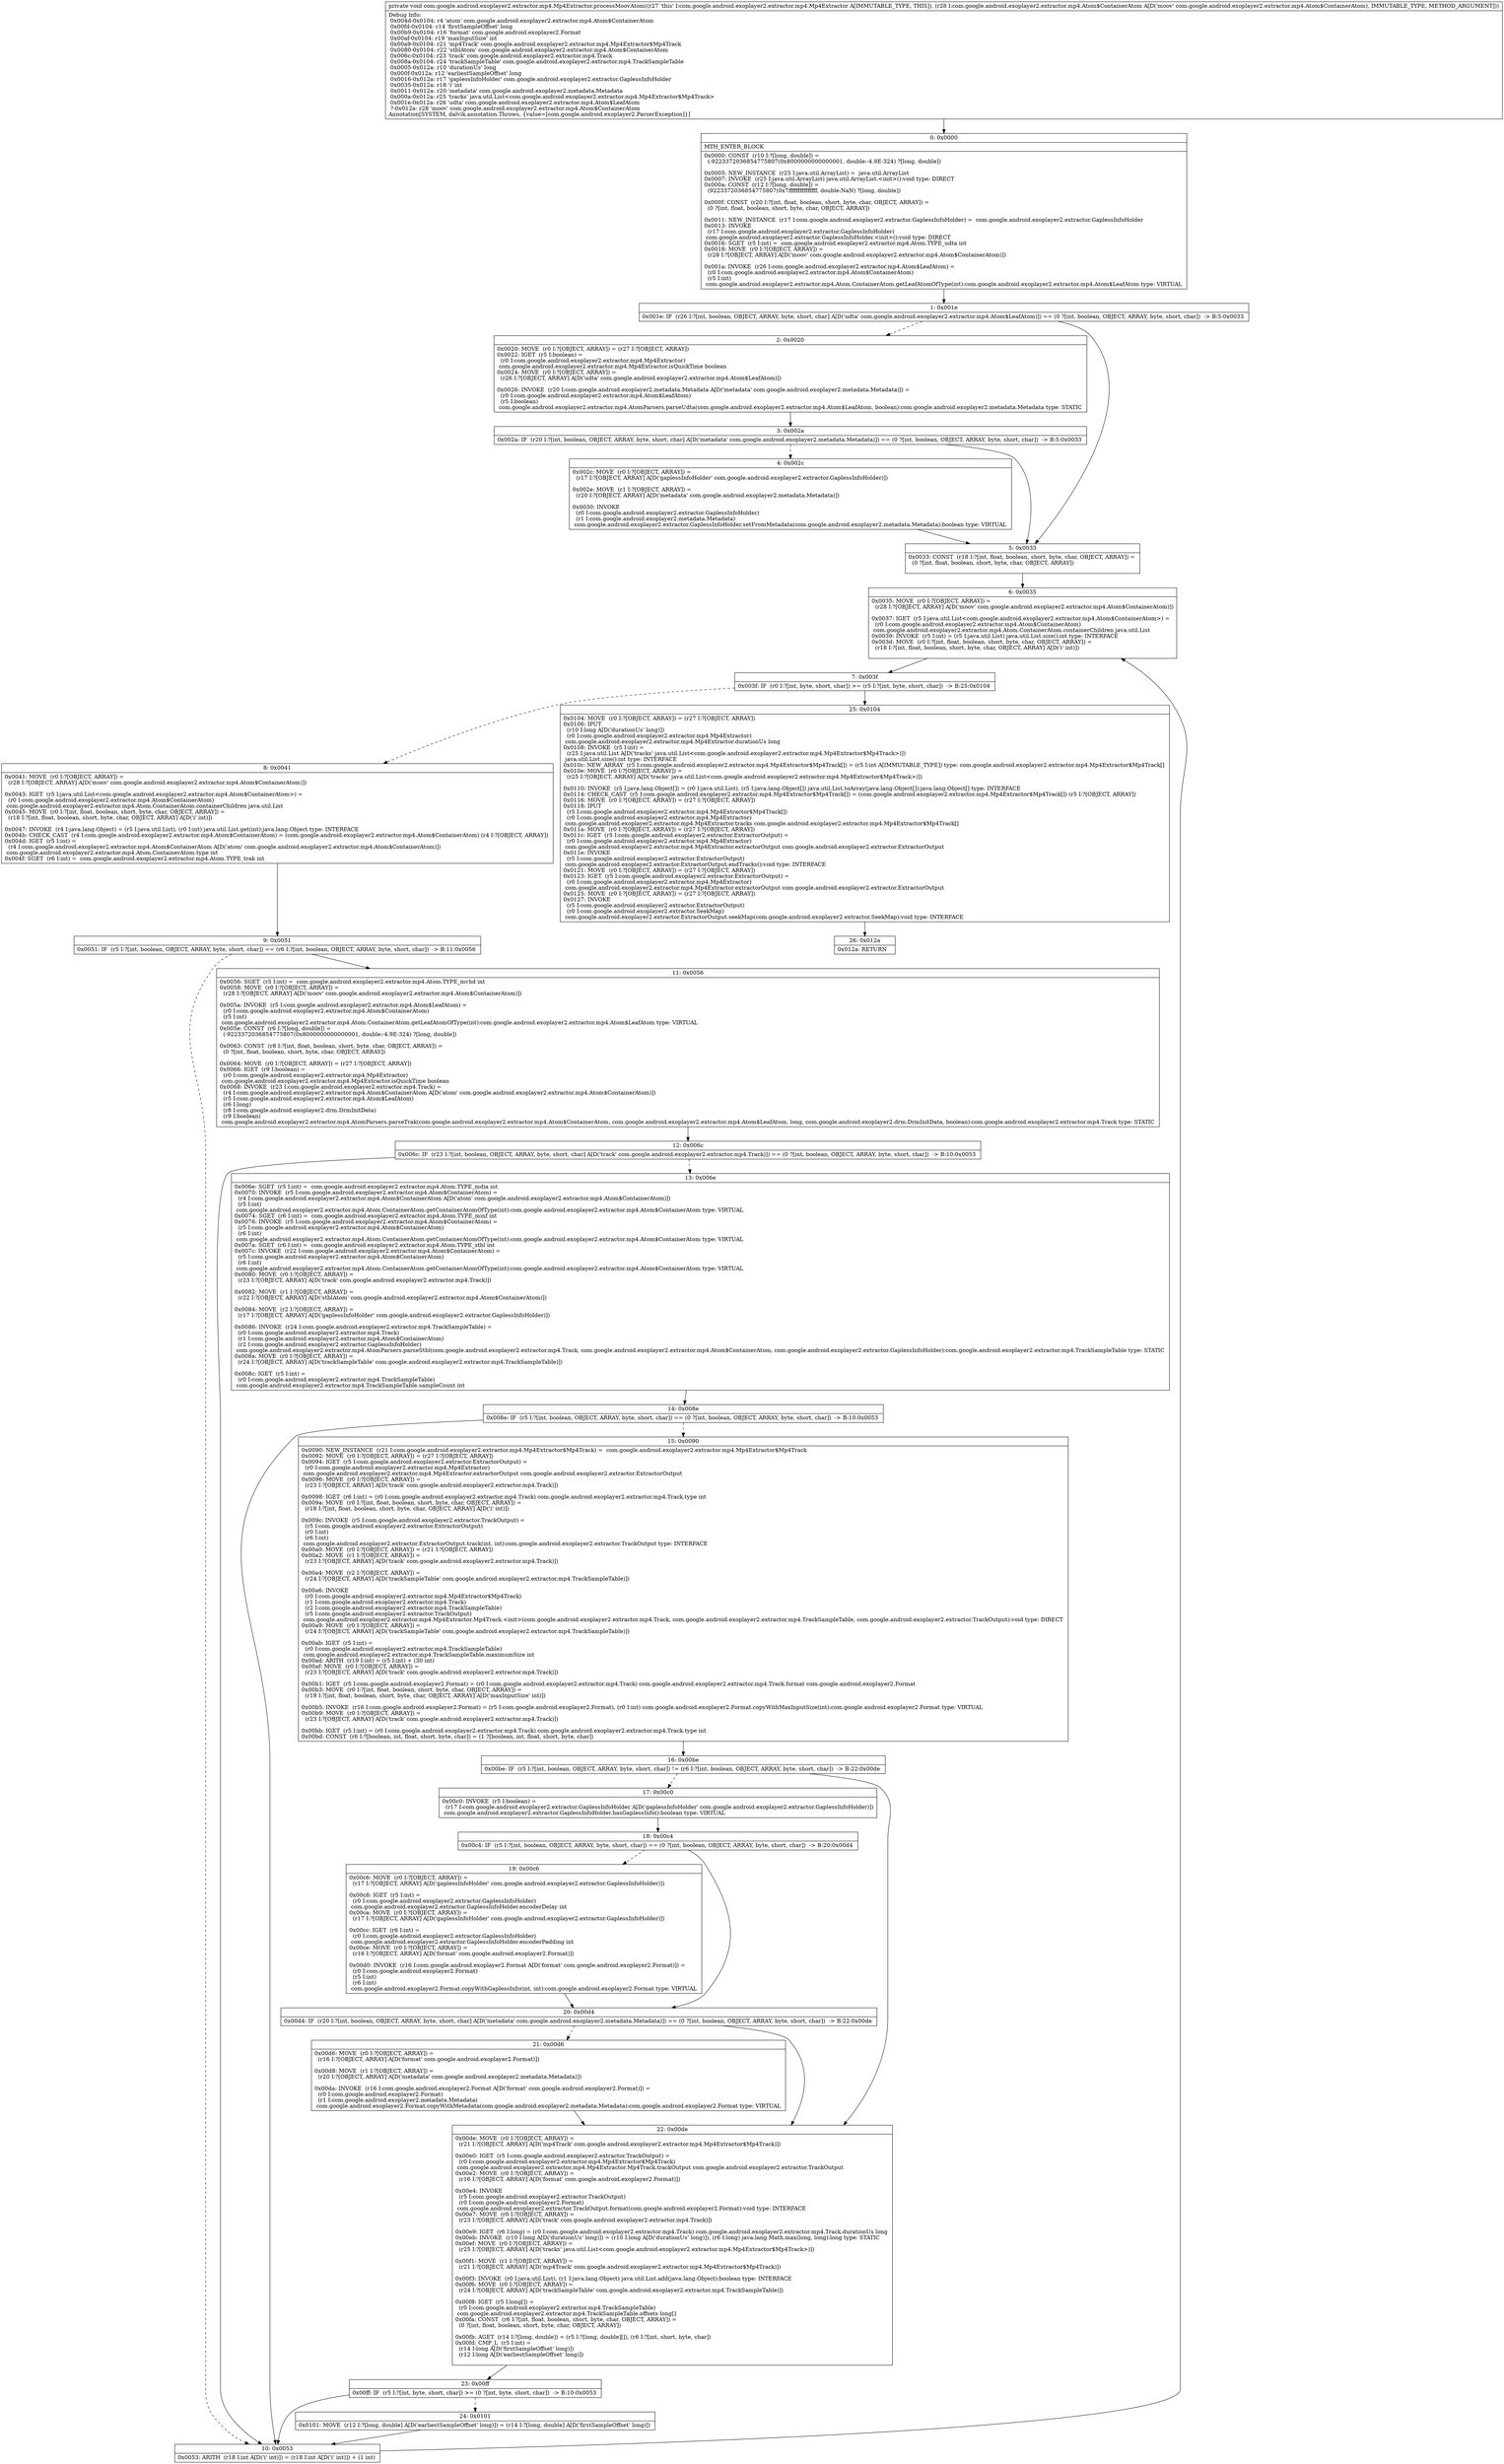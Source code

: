 digraph "CFG forcom.google.android.exoplayer2.extractor.mp4.Mp4Extractor.processMoovAtom(Lcom\/google\/android\/exoplayer2\/extractor\/mp4\/Atom$ContainerAtom;)V" {
Node_0 [shape=record,label="{0\:\ 0x0000|MTH_ENTER_BLOCK\l|0x0000: CONST  (r10 I:?[long, double]) = \l  (\-9223372036854775807(0x8000000000000001, double:\-4.9E\-324) ?[long, double])\l \l0x0005: NEW_INSTANCE  (r25 I:java.util.ArrayList) =  java.util.ArrayList \l0x0007: INVOKE  (r25 I:java.util.ArrayList) java.util.ArrayList.\<init\>():void type: DIRECT \l0x000a: CONST  (r12 I:?[long, double]) = \l  (9223372036854775807(0x7fffffffffffffff, double:NaN) ?[long, double])\l \l0x000f: CONST  (r20 I:?[int, float, boolean, short, byte, char, OBJECT, ARRAY]) = \l  (0 ?[int, float, boolean, short, byte, char, OBJECT, ARRAY])\l \l0x0011: NEW_INSTANCE  (r17 I:com.google.android.exoplayer2.extractor.GaplessInfoHolder) =  com.google.android.exoplayer2.extractor.GaplessInfoHolder \l0x0013: INVOKE  \l  (r17 I:com.google.android.exoplayer2.extractor.GaplessInfoHolder)\l com.google.android.exoplayer2.extractor.GaplessInfoHolder.\<init\>():void type: DIRECT \l0x0016: SGET  (r5 I:int) =  com.google.android.exoplayer2.extractor.mp4.Atom.TYPE_udta int \l0x0018: MOVE  (r0 I:?[OBJECT, ARRAY]) = \l  (r28 I:?[OBJECT, ARRAY] A[D('moov' com.google.android.exoplayer2.extractor.mp4.Atom$ContainerAtom)])\l \l0x001a: INVOKE  (r26 I:com.google.android.exoplayer2.extractor.mp4.Atom$LeafAtom) = \l  (r0 I:com.google.android.exoplayer2.extractor.mp4.Atom$ContainerAtom)\l  (r5 I:int)\l com.google.android.exoplayer2.extractor.mp4.Atom.ContainerAtom.getLeafAtomOfType(int):com.google.android.exoplayer2.extractor.mp4.Atom$LeafAtom type: VIRTUAL \l}"];
Node_1 [shape=record,label="{1\:\ 0x001e|0x001e: IF  (r26 I:?[int, boolean, OBJECT, ARRAY, byte, short, char] A[D('udta' com.google.android.exoplayer2.extractor.mp4.Atom$LeafAtom)]) == (0 ?[int, boolean, OBJECT, ARRAY, byte, short, char])  \-\> B:5:0x0033 \l}"];
Node_2 [shape=record,label="{2\:\ 0x0020|0x0020: MOVE  (r0 I:?[OBJECT, ARRAY]) = (r27 I:?[OBJECT, ARRAY]) \l0x0022: IGET  (r5 I:boolean) = \l  (r0 I:com.google.android.exoplayer2.extractor.mp4.Mp4Extractor)\l com.google.android.exoplayer2.extractor.mp4.Mp4Extractor.isQuickTime boolean \l0x0024: MOVE  (r0 I:?[OBJECT, ARRAY]) = \l  (r26 I:?[OBJECT, ARRAY] A[D('udta' com.google.android.exoplayer2.extractor.mp4.Atom$LeafAtom)])\l \l0x0026: INVOKE  (r20 I:com.google.android.exoplayer2.metadata.Metadata A[D('metadata' com.google.android.exoplayer2.metadata.Metadata)]) = \l  (r0 I:com.google.android.exoplayer2.extractor.mp4.Atom$LeafAtom)\l  (r5 I:boolean)\l com.google.android.exoplayer2.extractor.mp4.AtomParsers.parseUdta(com.google.android.exoplayer2.extractor.mp4.Atom$LeafAtom, boolean):com.google.android.exoplayer2.metadata.Metadata type: STATIC \l}"];
Node_3 [shape=record,label="{3\:\ 0x002a|0x002a: IF  (r20 I:?[int, boolean, OBJECT, ARRAY, byte, short, char] A[D('metadata' com.google.android.exoplayer2.metadata.Metadata)]) == (0 ?[int, boolean, OBJECT, ARRAY, byte, short, char])  \-\> B:5:0x0033 \l}"];
Node_4 [shape=record,label="{4\:\ 0x002c|0x002c: MOVE  (r0 I:?[OBJECT, ARRAY]) = \l  (r17 I:?[OBJECT, ARRAY] A[D('gaplessInfoHolder' com.google.android.exoplayer2.extractor.GaplessInfoHolder)])\l \l0x002e: MOVE  (r1 I:?[OBJECT, ARRAY]) = \l  (r20 I:?[OBJECT, ARRAY] A[D('metadata' com.google.android.exoplayer2.metadata.Metadata)])\l \l0x0030: INVOKE  \l  (r0 I:com.google.android.exoplayer2.extractor.GaplessInfoHolder)\l  (r1 I:com.google.android.exoplayer2.metadata.Metadata)\l com.google.android.exoplayer2.extractor.GaplessInfoHolder.setFromMetadata(com.google.android.exoplayer2.metadata.Metadata):boolean type: VIRTUAL \l}"];
Node_5 [shape=record,label="{5\:\ 0x0033|0x0033: CONST  (r18 I:?[int, float, boolean, short, byte, char, OBJECT, ARRAY]) = \l  (0 ?[int, float, boolean, short, byte, char, OBJECT, ARRAY])\l \l}"];
Node_6 [shape=record,label="{6\:\ 0x0035|0x0035: MOVE  (r0 I:?[OBJECT, ARRAY]) = \l  (r28 I:?[OBJECT, ARRAY] A[D('moov' com.google.android.exoplayer2.extractor.mp4.Atom$ContainerAtom)])\l \l0x0037: IGET  (r5 I:java.util.List\<com.google.android.exoplayer2.extractor.mp4.Atom$ContainerAtom\>) = \l  (r0 I:com.google.android.exoplayer2.extractor.mp4.Atom$ContainerAtom)\l com.google.android.exoplayer2.extractor.mp4.Atom.ContainerAtom.containerChildren java.util.List \l0x0039: INVOKE  (r5 I:int) = (r5 I:java.util.List) java.util.List.size():int type: INTERFACE \l0x003d: MOVE  (r0 I:?[int, float, boolean, short, byte, char, OBJECT, ARRAY]) = \l  (r18 I:?[int, float, boolean, short, byte, char, OBJECT, ARRAY] A[D('i' int)])\l \l}"];
Node_7 [shape=record,label="{7\:\ 0x003f|0x003f: IF  (r0 I:?[int, byte, short, char]) \>= (r5 I:?[int, byte, short, char])  \-\> B:25:0x0104 \l}"];
Node_8 [shape=record,label="{8\:\ 0x0041|0x0041: MOVE  (r0 I:?[OBJECT, ARRAY]) = \l  (r28 I:?[OBJECT, ARRAY] A[D('moov' com.google.android.exoplayer2.extractor.mp4.Atom$ContainerAtom)])\l \l0x0043: IGET  (r5 I:java.util.List\<com.google.android.exoplayer2.extractor.mp4.Atom$ContainerAtom\>) = \l  (r0 I:com.google.android.exoplayer2.extractor.mp4.Atom$ContainerAtom)\l com.google.android.exoplayer2.extractor.mp4.Atom.ContainerAtom.containerChildren java.util.List \l0x0045: MOVE  (r0 I:?[int, float, boolean, short, byte, char, OBJECT, ARRAY]) = \l  (r18 I:?[int, float, boolean, short, byte, char, OBJECT, ARRAY] A[D('i' int)])\l \l0x0047: INVOKE  (r4 I:java.lang.Object) = (r5 I:java.util.List), (r0 I:int) java.util.List.get(int):java.lang.Object type: INTERFACE \l0x004b: CHECK_CAST  (r4 I:com.google.android.exoplayer2.extractor.mp4.Atom$ContainerAtom) = (com.google.android.exoplayer2.extractor.mp4.Atom$ContainerAtom) (r4 I:?[OBJECT, ARRAY]) \l0x004d: IGET  (r5 I:int) = \l  (r4 I:com.google.android.exoplayer2.extractor.mp4.Atom$ContainerAtom A[D('atom' com.google.android.exoplayer2.extractor.mp4.Atom$ContainerAtom)])\l com.google.android.exoplayer2.extractor.mp4.Atom.ContainerAtom.type int \l0x004f: SGET  (r6 I:int) =  com.google.android.exoplayer2.extractor.mp4.Atom.TYPE_trak int \l}"];
Node_9 [shape=record,label="{9\:\ 0x0051|0x0051: IF  (r5 I:?[int, boolean, OBJECT, ARRAY, byte, short, char]) == (r6 I:?[int, boolean, OBJECT, ARRAY, byte, short, char])  \-\> B:11:0x0056 \l}"];
Node_10 [shape=record,label="{10\:\ 0x0053|0x0053: ARITH  (r18 I:int A[D('i' int)]) = (r18 I:int A[D('i' int)]) + (1 int) \l}"];
Node_11 [shape=record,label="{11\:\ 0x0056|0x0056: SGET  (r5 I:int) =  com.google.android.exoplayer2.extractor.mp4.Atom.TYPE_mvhd int \l0x0058: MOVE  (r0 I:?[OBJECT, ARRAY]) = \l  (r28 I:?[OBJECT, ARRAY] A[D('moov' com.google.android.exoplayer2.extractor.mp4.Atom$ContainerAtom)])\l \l0x005a: INVOKE  (r5 I:com.google.android.exoplayer2.extractor.mp4.Atom$LeafAtom) = \l  (r0 I:com.google.android.exoplayer2.extractor.mp4.Atom$ContainerAtom)\l  (r5 I:int)\l com.google.android.exoplayer2.extractor.mp4.Atom.ContainerAtom.getLeafAtomOfType(int):com.google.android.exoplayer2.extractor.mp4.Atom$LeafAtom type: VIRTUAL \l0x005e: CONST  (r6 I:?[long, double]) = \l  (\-9223372036854775807(0x8000000000000001, double:\-4.9E\-324) ?[long, double])\l \l0x0063: CONST  (r8 I:?[int, float, boolean, short, byte, char, OBJECT, ARRAY]) = \l  (0 ?[int, float, boolean, short, byte, char, OBJECT, ARRAY])\l \l0x0064: MOVE  (r0 I:?[OBJECT, ARRAY]) = (r27 I:?[OBJECT, ARRAY]) \l0x0066: IGET  (r9 I:boolean) = \l  (r0 I:com.google.android.exoplayer2.extractor.mp4.Mp4Extractor)\l com.google.android.exoplayer2.extractor.mp4.Mp4Extractor.isQuickTime boolean \l0x0068: INVOKE  (r23 I:com.google.android.exoplayer2.extractor.mp4.Track) = \l  (r4 I:com.google.android.exoplayer2.extractor.mp4.Atom$ContainerAtom A[D('atom' com.google.android.exoplayer2.extractor.mp4.Atom$ContainerAtom)])\l  (r5 I:com.google.android.exoplayer2.extractor.mp4.Atom$LeafAtom)\l  (r6 I:long)\l  (r8 I:com.google.android.exoplayer2.drm.DrmInitData)\l  (r9 I:boolean)\l com.google.android.exoplayer2.extractor.mp4.AtomParsers.parseTrak(com.google.android.exoplayer2.extractor.mp4.Atom$ContainerAtom, com.google.android.exoplayer2.extractor.mp4.Atom$LeafAtom, long, com.google.android.exoplayer2.drm.DrmInitData, boolean):com.google.android.exoplayer2.extractor.mp4.Track type: STATIC \l}"];
Node_12 [shape=record,label="{12\:\ 0x006c|0x006c: IF  (r23 I:?[int, boolean, OBJECT, ARRAY, byte, short, char] A[D('track' com.google.android.exoplayer2.extractor.mp4.Track)]) == (0 ?[int, boolean, OBJECT, ARRAY, byte, short, char])  \-\> B:10:0x0053 \l}"];
Node_13 [shape=record,label="{13\:\ 0x006e|0x006e: SGET  (r5 I:int) =  com.google.android.exoplayer2.extractor.mp4.Atom.TYPE_mdia int \l0x0070: INVOKE  (r5 I:com.google.android.exoplayer2.extractor.mp4.Atom$ContainerAtom) = \l  (r4 I:com.google.android.exoplayer2.extractor.mp4.Atom$ContainerAtom A[D('atom' com.google.android.exoplayer2.extractor.mp4.Atom$ContainerAtom)])\l  (r5 I:int)\l com.google.android.exoplayer2.extractor.mp4.Atom.ContainerAtom.getContainerAtomOfType(int):com.google.android.exoplayer2.extractor.mp4.Atom$ContainerAtom type: VIRTUAL \l0x0074: SGET  (r6 I:int) =  com.google.android.exoplayer2.extractor.mp4.Atom.TYPE_minf int \l0x0076: INVOKE  (r5 I:com.google.android.exoplayer2.extractor.mp4.Atom$ContainerAtom) = \l  (r5 I:com.google.android.exoplayer2.extractor.mp4.Atom$ContainerAtom)\l  (r6 I:int)\l com.google.android.exoplayer2.extractor.mp4.Atom.ContainerAtom.getContainerAtomOfType(int):com.google.android.exoplayer2.extractor.mp4.Atom$ContainerAtom type: VIRTUAL \l0x007a: SGET  (r6 I:int) =  com.google.android.exoplayer2.extractor.mp4.Atom.TYPE_stbl int \l0x007c: INVOKE  (r22 I:com.google.android.exoplayer2.extractor.mp4.Atom$ContainerAtom) = \l  (r5 I:com.google.android.exoplayer2.extractor.mp4.Atom$ContainerAtom)\l  (r6 I:int)\l com.google.android.exoplayer2.extractor.mp4.Atom.ContainerAtom.getContainerAtomOfType(int):com.google.android.exoplayer2.extractor.mp4.Atom$ContainerAtom type: VIRTUAL \l0x0080: MOVE  (r0 I:?[OBJECT, ARRAY]) = \l  (r23 I:?[OBJECT, ARRAY] A[D('track' com.google.android.exoplayer2.extractor.mp4.Track)])\l \l0x0082: MOVE  (r1 I:?[OBJECT, ARRAY]) = \l  (r22 I:?[OBJECT, ARRAY] A[D('stblAtom' com.google.android.exoplayer2.extractor.mp4.Atom$ContainerAtom)])\l \l0x0084: MOVE  (r2 I:?[OBJECT, ARRAY]) = \l  (r17 I:?[OBJECT, ARRAY] A[D('gaplessInfoHolder' com.google.android.exoplayer2.extractor.GaplessInfoHolder)])\l \l0x0086: INVOKE  (r24 I:com.google.android.exoplayer2.extractor.mp4.TrackSampleTable) = \l  (r0 I:com.google.android.exoplayer2.extractor.mp4.Track)\l  (r1 I:com.google.android.exoplayer2.extractor.mp4.Atom$ContainerAtom)\l  (r2 I:com.google.android.exoplayer2.extractor.GaplessInfoHolder)\l com.google.android.exoplayer2.extractor.mp4.AtomParsers.parseStbl(com.google.android.exoplayer2.extractor.mp4.Track, com.google.android.exoplayer2.extractor.mp4.Atom$ContainerAtom, com.google.android.exoplayer2.extractor.GaplessInfoHolder):com.google.android.exoplayer2.extractor.mp4.TrackSampleTable type: STATIC \l0x008a: MOVE  (r0 I:?[OBJECT, ARRAY]) = \l  (r24 I:?[OBJECT, ARRAY] A[D('trackSampleTable' com.google.android.exoplayer2.extractor.mp4.TrackSampleTable)])\l \l0x008c: IGET  (r5 I:int) = \l  (r0 I:com.google.android.exoplayer2.extractor.mp4.TrackSampleTable)\l com.google.android.exoplayer2.extractor.mp4.TrackSampleTable.sampleCount int \l}"];
Node_14 [shape=record,label="{14\:\ 0x008e|0x008e: IF  (r5 I:?[int, boolean, OBJECT, ARRAY, byte, short, char]) == (0 ?[int, boolean, OBJECT, ARRAY, byte, short, char])  \-\> B:10:0x0053 \l}"];
Node_15 [shape=record,label="{15\:\ 0x0090|0x0090: NEW_INSTANCE  (r21 I:com.google.android.exoplayer2.extractor.mp4.Mp4Extractor$Mp4Track) =  com.google.android.exoplayer2.extractor.mp4.Mp4Extractor$Mp4Track \l0x0092: MOVE  (r0 I:?[OBJECT, ARRAY]) = (r27 I:?[OBJECT, ARRAY]) \l0x0094: IGET  (r5 I:com.google.android.exoplayer2.extractor.ExtractorOutput) = \l  (r0 I:com.google.android.exoplayer2.extractor.mp4.Mp4Extractor)\l com.google.android.exoplayer2.extractor.mp4.Mp4Extractor.extractorOutput com.google.android.exoplayer2.extractor.ExtractorOutput \l0x0096: MOVE  (r0 I:?[OBJECT, ARRAY]) = \l  (r23 I:?[OBJECT, ARRAY] A[D('track' com.google.android.exoplayer2.extractor.mp4.Track)])\l \l0x0098: IGET  (r6 I:int) = (r0 I:com.google.android.exoplayer2.extractor.mp4.Track) com.google.android.exoplayer2.extractor.mp4.Track.type int \l0x009a: MOVE  (r0 I:?[int, float, boolean, short, byte, char, OBJECT, ARRAY]) = \l  (r18 I:?[int, float, boolean, short, byte, char, OBJECT, ARRAY] A[D('i' int)])\l \l0x009c: INVOKE  (r5 I:com.google.android.exoplayer2.extractor.TrackOutput) = \l  (r5 I:com.google.android.exoplayer2.extractor.ExtractorOutput)\l  (r0 I:int)\l  (r6 I:int)\l com.google.android.exoplayer2.extractor.ExtractorOutput.track(int, int):com.google.android.exoplayer2.extractor.TrackOutput type: INTERFACE \l0x00a0: MOVE  (r0 I:?[OBJECT, ARRAY]) = (r21 I:?[OBJECT, ARRAY]) \l0x00a2: MOVE  (r1 I:?[OBJECT, ARRAY]) = \l  (r23 I:?[OBJECT, ARRAY] A[D('track' com.google.android.exoplayer2.extractor.mp4.Track)])\l \l0x00a4: MOVE  (r2 I:?[OBJECT, ARRAY]) = \l  (r24 I:?[OBJECT, ARRAY] A[D('trackSampleTable' com.google.android.exoplayer2.extractor.mp4.TrackSampleTable)])\l \l0x00a6: INVOKE  \l  (r0 I:com.google.android.exoplayer2.extractor.mp4.Mp4Extractor$Mp4Track)\l  (r1 I:com.google.android.exoplayer2.extractor.mp4.Track)\l  (r2 I:com.google.android.exoplayer2.extractor.mp4.TrackSampleTable)\l  (r5 I:com.google.android.exoplayer2.extractor.TrackOutput)\l com.google.android.exoplayer2.extractor.mp4.Mp4Extractor.Mp4Track.\<init\>(com.google.android.exoplayer2.extractor.mp4.Track, com.google.android.exoplayer2.extractor.mp4.TrackSampleTable, com.google.android.exoplayer2.extractor.TrackOutput):void type: DIRECT \l0x00a9: MOVE  (r0 I:?[OBJECT, ARRAY]) = \l  (r24 I:?[OBJECT, ARRAY] A[D('trackSampleTable' com.google.android.exoplayer2.extractor.mp4.TrackSampleTable)])\l \l0x00ab: IGET  (r5 I:int) = \l  (r0 I:com.google.android.exoplayer2.extractor.mp4.TrackSampleTable)\l com.google.android.exoplayer2.extractor.mp4.TrackSampleTable.maximumSize int \l0x00ad: ARITH  (r19 I:int) = (r5 I:int) + (30 int) \l0x00af: MOVE  (r0 I:?[OBJECT, ARRAY]) = \l  (r23 I:?[OBJECT, ARRAY] A[D('track' com.google.android.exoplayer2.extractor.mp4.Track)])\l \l0x00b1: IGET  (r5 I:com.google.android.exoplayer2.Format) = (r0 I:com.google.android.exoplayer2.extractor.mp4.Track) com.google.android.exoplayer2.extractor.mp4.Track.format com.google.android.exoplayer2.Format \l0x00b3: MOVE  (r0 I:?[int, float, boolean, short, byte, char, OBJECT, ARRAY]) = \l  (r19 I:?[int, float, boolean, short, byte, char, OBJECT, ARRAY] A[D('maxInputSize' int)])\l \l0x00b5: INVOKE  (r16 I:com.google.android.exoplayer2.Format) = (r5 I:com.google.android.exoplayer2.Format), (r0 I:int) com.google.android.exoplayer2.Format.copyWithMaxInputSize(int):com.google.android.exoplayer2.Format type: VIRTUAL \l0x00b9: MOVE  (r0 I:?[OBJECT, ARRAY]) = \l  (r23 I:?[OBJECT, ARRAY] A[D('track' com.google.android.exoplayer2.extractor.mp4.Track)])\l \l0x00bb: IGET  (r5 I:int) = (r0 I:com.google.android.exoplayer2.extractor.mp4.Track) com.google.android.exoplayer2.extractor.mp4.Track.type int \l0x00bd: CONST  (r6 I:?[boolean, int, float, short, byte, char]) = (1 ?[boolean, int, float, short, byte, char]) \l}"];
Node_16 [shape=record,label="{16\:\ 0x00be|0x00be: IF  (r5 I:?[int, boolean, OBJECT, ARRAY, byte, short, char]) != (r6 I:?[int, boolean, OBJECT, ARRAY, byte, short, char])  \-\> B:22:0x00de \l}"];
Node_17 [shape=record,label="{17\:\ 0x00c0|0x00c0: INVOKE  (r5 I:boolean) = \l  (r17 I:com.google.android.exoplayer2.extractor.GaplessInfoHolder A[D('gaplessInfoHolder' com.google.android.exoplayer2.extractor.GaplessInfoHolder)])\l com.google.android.exoplayer2.extractor.GaplessInfoHolder.hasGaplessInfo():boolean type: VIRTUAL \l}"];
Node_18 [shape=record,label="{18\:\ 0x00c4|0x00c4: IF  (r5 I:?[int, boolean, OBJECT, ARRAY, byte, short, char]) == (0 ?[int, boolean, OBJECT, ARRAY, byte, short, char])  \-\> B:20:0x00d4 \l}"];
Node_19 [shape=record,label="{19\:\ 0x00c6|0x00c6: MOVE  (r0 I:?[OBJECT, ARRAY]) = \l  (r17 I:?[OBJECT, ARRAY] A[D('gaplessInfoHolder' com.google.android.exoplayer2.extractor.GaplessInfoHolder)])\l \l0x00c8: IGET  (r5 I:int) = \l  (r0 I:com.google.android.exoplayer2.extractor.GaplessInfoHolder)\l com.google.android.exoplayer2.extractor.GaplessInfoHolder.encoderDelay int \l0x00ca: MOVE  (r0 I:?[OBJECT, ARRAY]) = \l  (r17 I:?[OBJECT, ARRAY] A[D('gaplessInfoHolder' com.google.android.exoplayer2.extractor.GaplessInfoHolder)])\l \l0x00cc: IGET  (r6 I:int) = \l  (r0 I:com.google.android.exoplayer2.extractor.GaplessInfoHolder)\l com.google.android.exoplayer2.extractor.GaplessInfoHolder.encoderPadding int \l0x00ce: MOVE  (r0 I:?[OBJECT, ARRAY]) = \l  (r16 I:?[OBJECT, ARRAY] A[D('format' com.google.android.exoplayer2.Format)])\l \l0x00d0: INVOKE  (r16 I:com.google.android.exoplayer2.Format A[D('format' com.google.android.exoplayer2.Format)]) = \l  (r0 I:com.google.android.exoplayer2.Format)\l  (r5 I:int)\l  (r6 I:int)\l com.google.android.exoplayer2.Format.copyWithGaplessInfo(int, int):com.google.android.exoplayer2.Format type: VIRTUAL \l}"];
Node_20 [shape=record,label="{20\:\ 0x00d4|0x00d4: IF  (r20 I:?[int, boolean, OBJECT, ARRAY, byte, short, char] A[D('metadata' com.google.android.exoplayer2.metadata.Metadata)]) == (0 ?[int, boolean, OBJECT, ARRAY, byte, short, char])  \-\> B:22:0x00de \l}"];
Node_21 [shape=record,label="{21\:\ 0x00d6|0x00d6: MOVE  (r0 I:?[OBJECT, ARRAY]) = \l  (r16 I:?[OBJECT, ARRAY] A[D('format' com.google.android.exoplayer2.Format)])\l \l0x00d8: MOVE  (r1 I:?[OBJECT, ARRAY]) = \l  (r20 I:?[OBJECT, ARRAY] A[D('metadata' com.google.android.exoplayer2.metadata.Metadata)])\l \l0x00da: INVOKE  (r16 I:com.google.android.exoplayer2.Format A[D('format' com.google.android.exoplayer2.Format)]) = \l  (r0 I:com.google.android.exoplayer2.Format)\l  (r1 I:com.google.android.exoplayer2.metadata.Metadata)\l com.google.android.exoplayer2.Format.copyWithMetadata(com.google.android.exoplayer2.metadata.Metadata):com.google.android.exoplayer2.Format type: VIRTUAL \l}"];
Node_22 [shape=record,label="{22\:\ 0x00de|0x00de: MOVE  (r0 I:?[OBJECT, ARRAY]) = \l  (r21 I:?[OBJECT, ARRAY] A[D('mp4Track' com.google.android.exoplayer2.extractor.mp4.Mp4Extractor$Mp4Track)])\l \l0x00e0: IGET  (r5 I:com.google.android.exoplayer2.extractor.TrackOutput) = \l  (r0 I:com.google.android.exoplayer2.extractor.mp4.Mp4Extractor$Mp4Track)\l com.google.android.exoplayer2.extractor.mp4.Mp4Extractor.Mp4Track.trackOutput com.google.android.exoplayer2.extractor.TrackOutput \l0x00e2: MOVE  (r0 I:?[OBJECT, ARRAY]) = \l  (r16 I:?[OBJECT, ARRAY] A[D('format' com.google.android.exoplayer2.Format)])\l \l0x00e4: INVOKE  \l  (r5 I:com.google.android.exoplayer2.extractor.TrackOutput)\l  (r0 I:com.google.android.exoplayer2.Format)\l com.google.android.exoplayer2.extractor.TrackOutput.format(com.google.android.exoplayer2.Format):void type: INTERFACE \l0x00e7: MOVE  (r0 I:?[OBJECT, ARRAY]) = \l  (r23 I:?[OBJECT, ARRAY] A[D('track' com.google.android.exoplayer2.extractor.mp4.Track)])\l \l0x00e9: IGET  (r6 I:long) = (r0 I:com.google.android.exoplayer2.extractor.mp4.Track) com.google.android.exoplayer2.extractor.mp4.Track.durationUs long \l0x00eb: INVOKE  (r10 I:long A[D('durationUs' long)]) = (r10 I:long A[D('durationUs' long)]), (r6 I:long) java.lang.Math.max(long, long):long type: STATIC \l0x00ef: MOVE  (r0 I:?[OBJECT, ARRAY]) = \l  (r25 I:?[OBJECT, ARRAY] A[D('tracks' java.util.List\<com.google.android.exoplayer2.extractor.mp4.Mp4Extractor$Mp4Track\>)])\l \l0x00f1: MOVE  (r1 I:?[OBJECT, ARRAY]) = \l  (r21 I:?[OBJECT, ARRAY] A[D('mp4Track' com.google.android.exoplayer2.extractor.mp4.Mp4Extractor$Mp4Track)])\l \l0x00f3: INVOKE  (r0 I:java.util.List), (r1 I:java.lang.Object) java.util.List.add(java.lang.Object):boolean type: INTERFACE \l0x00f6: MOVE  (r0 I:?[OBJECT, ARRAY]) = \l  (r24 I:?[OBJECT, ARRAY] A[D('trackSampleTable' com.google.android.exoplayer2.extractor.mp4.TrackSampleTable)])\l \l0x00f8: IGET  (r5 I:long[]) = \l  (r0 I:com.google.android.exoplayer2.extractor.mp4.TrackSampleTable)\l com.google.android.exoplayer2.extractor.mp4.TrackSampleTable.offsets long[] \l0x00fa: CONST  (r6 I:?[int, float, boolean, short, byte, char, OBJECT, ARRAY]) = \l  (0 ?[int, float, boolean, short, byte, char, OBJECT, ARRAY])\l \l0x00fb: AGET  (r14 I:?[long, double]) = (r5 I:?[long, double][]), (r6 I:?[int, short, byte, char]) \l0x00fd: CMP_L  (r5 I:int) = \l  (r14 I:long A[D('firstSampleOffset' long)])\l  (r12 I:long A[D('earliestSampleOffset' long)])\l \l}"];
Node_23 [shape=record,label="{23\:\ 0x00ff|0x00ff: IF  (r5 I:?[int, byte, short, char]) \>= (0 ?[int, byte, short, char])  \-\> B:10:0x0053 \l}"];
Node_24 [shape=record,label="{24\:\ 0x0101|0x0101: MOVE  (r12 I:?[long, double] A[D('earliestSampleOffset' long)]) = (r14 I:?[long, double] A[D('firstSampleOffset' long)]) \l}"];
Node_25 [shape=record,label="{25\:\ 0x0104|0x0104: MOVE  (r0 I:?[OBJECT, ARRAY]) = (r27 I:?[OBJECT, ARRAY]) \l0x0106: IPUT  \l  (r10 I:long A[D('durationUs' long)])\l  (r0 I:com.google.android.exoplayer2.extractor.mp4.Mp4Extractor)\l com.google.android.exoplayer2.extractor.mp4.Mp4Extractor.durationUs long \l0x0108: INVOKE  (r5 I:int) = \l  (r25 I:java.util.List A[D('tracks' java.util.List\<com.google.android.exoplayer2.extractor.mp4.Mp4Extractor$Mp4Track\>)])\l java.util.List.size():int type: INTERFACE \l0x010c: NEW_ARRAY  (r5 I:com.google.android.exoplayer2.extractor.mp4.Mp4Extractor$Mp4Track[]) = (r5 I:int A[IMMUTABLE_TYPE]) type: com.google.android.exoplayer2.extractor.mp4.Mp4Extractor$Mp4Track[] \l0x010e: MOVE  (r0 I:?[OBJECT, ARRAY]) = \l  (r25 I:?[OBJECT, ARRAY] A[D('tracks' java.util.List\<com.google.android.exoplayer2.extractor.mp4.Mp4Extractor$Mp4Track\>)])\l \l0x0110: INVOKE  (r5 I:java.lang.Object[]) = (r0 I:java.util.List), (r5 I:java.lang.Object[]) java.util.List.toArray(java.lang.Object[]):java.lang.Object[] type: INTERFACE \l0x0114: CHECK_CAST  (r5 I:com.google.android.exoplayer2.extractor.mp4.Mp4Extractor$Mp4Track[]) = (com.google.android.exoplayer2.extractor.mp4.Mp4Extractor$Mp4Track[]) (r5 I:?[OBJECT, ARRAY]) \l0x0116: MOVE  (r0 I:?[OBJECT, ARRAY]) = (r27 I:?[OBJECT, ARRAY]) \l0x0118: IPUT  \l  (r5 I:com.google.android.exoplayer2.extractor.mp4.Mp4Extractor$Mp4Track[])\l  (r0 I:com.google.android.exoplayer2.extractor.mp4.Mp4Extractor)\l com.google.android.exoplayer2.extractor.mp4.Mp4Extractor.tracks com.google.android.exoplayer2.extractor.mp4.Mp4Extractor$Mp4Track[] \l0x011a: MOVE  (r0 I:?[OBJECT, ARRAY]) = (r27 I:?[OBJECT, ARRAY]) \l0x011c: IGET  (r5 I:com.google.android.exoplayer2.extractor.ExtractorOutput) = \l  (r0 I:com.google.android.exoplayer2.extractor.mp4.Mp4Extractor)\l com.google.android.exoplayer2.extractor.mp4.Mp4Extractor.extractorOutput com.google.android.exoplayer2.extractor.ExtractorOutput \l0x011e: INVOKE  \l  (r5 I:com.google.android.exoplayer2.extractor.ExtractorOutput)\l com.google.android.exoplayer2.extractor.ExtractorOutput.endTracks():void type: INTERFACE \l0x0121: MOVE  (r0 I:?[OBJECT, ARRAY]) = (r27 I:?[OBJECT, ARRAY]) \l0x0123: IGET  (r5 I:com.google.android.exoplayer2.extractor.ExtractorOutput) = \l  (r0 I:com.google.android.exoplayer2.extractor.mp4.Mp4Extractor)\l com.google.android.exoplayer2.extractor.mp4.Mp4Extractor.extractorOutput com.google.android.exoplayer2.extractor.ExtractorOutput \l0x0125: MOVE  (r0 I:?[OBJECT, ARRAY]) = (r27 I:?[OBJECT, ARRAY]) \l0x0127: INVOKE  \l  (r5 I:com.google.android.exoplayer2.extractor.ExtractorOutput)\l  (r0 I:com.google.android.exoplayer2.extractor.SeekMap)\l com.google.android.exoplayer2.extractor.ExtractorOutput.seekMap(com.google.android.exoplayer2.extractor.SeekMap):void type: INTERFACE \l}"];
Node_26 [shape=record,label="{26\:\ 0x012a|0x012a: RETURN   \l}"];
MethodNode[shape=record,label="{private void com.google.android.exoplayer2.extractor.mp4.Mp4Extractor.processMoovAtom((r27 'this' I:com.google.android.exoplayer2.extractor.mp4.Mp4Extractor A[IMMUTABLE_TYPE, THIS]), (r28 I:com.google.android.exoplayer2.extractor.mp4.Atom$ContainerAtom A[D('moov' com.google.android.exoplayer2.extractor.mp4.Atom$ContainerAtom), IMMUTABLE_TYPE, METHOD_ARGUMENT]))  | Debug Info:\l  0x004d\-0x0104: r4 'atom' com.google.android.exoplayer2.extractor.mp4.Atom$ContainerAtom\l  0x00fd\-0x0104: r14 'firstSampleOffset' long\l  0x00b9\-0x0104: r16 'format' com.google.android.exoplayer2.Format\l  0x00af\-0x0104: r19 'maxInputSize' int\l  0x00a9\-0x0104: r21 'mp4Track' com.google.android.exoplayer2.extractor.mp4.Mp4Extractor$Mp4Track\l  0x0080\-0x0104: r22 'stblAtom' com.google.android.exoplayer2.extractor.mp4.Atom$ContainerAtom\l  0x006c\-0x0104: r23 'track' com.google.android.exoplayer2.extractor.mp4.Track\l  0x008a\-0x0104: r24 'trackSampleTable' com.google.android.exoplayer2.extractor.mp4.TrackSampleTable\l  0x0005\-0x012a: r10 'durationUs' long\l  0x000f\-0x012a: r12 'earliestSampleOffset' long\l  0x0016\-0x012a: r17 'gaplessInfoHolder' com.google.android.exoplayer2.extractor.GaplessInfoHolder\l  0x0035\-0x012a: r18 'i' int\l  0x0011\-0x012a: r20 'metadata' com.google.android.exoplayer2.metadata.Metadata\l  0x000a\-0x012a: r25 'tracks' java.util.List\<com.google.android.exoplayer2.extractor.mp4.Mp4Extractor$Mp4Track\>\l  0x001e\-0x012a: r26 'udta' com.google.android.exoplayer2.extractor.mp4.Atom$LeafAtom\l  ?\-0x012a: r28 'moov' com.google.android.exoplayer2.extractor.mp4.Atom$ContainerAtom\lAnnotation[SYSTEM, dalvik.annotation.Throws, \{value=[com.google.android.exoplayer2.ParserException]\}]\l}"];
MethodNode -> Node_0;
Node_0 -> Node_1;
Node_1 -> Node_2[style=dashed];
Node_1 -> Node_5;
Node_2 -> Node_3;
Node_3 -> Node_4[style=dashed];
Node_3 -> Node_5;
Node_4 -> Node_5;
Node_5 -> Node_6;
Node_6 -> Node_7;
Node_7 -> Node_8[style=dashed];
Node_7 -> Node_25;
Node_8 -> Node_9;
Node_9 -> Node_10[style=dashed];
Node_9 -> Node_11;
Node_10 -> Node_6;
Node_11 -> Node_12;
Node_12 -> Node_10;
Node_12 -> Node_13[style=dashed];
Node_13 -> Node_14;
Node_14 -> Node_10;
Node_14 -> Node_15[style=dashed];
Node_15 -> Node_16;
Node_16 -> Node_17[style=dashed];
Node_16 -> Node_22;
Node_17 -> Node_18;
Node_18 -> Node_19[style=dashed];
Node_18 -> Node_20;
Node_19 -> Node_20;
Node_20 -> Node_21[style=dashed];
Node_20 -> Node_22;
Node_21 -> Node_22;
Node_22 -> Node_23;
Node_23 -> Node_10;
Node_23 -> Node_24[style=dashed];
Node_24 -> Node_10;
Node_25 -> Node_26;
}

